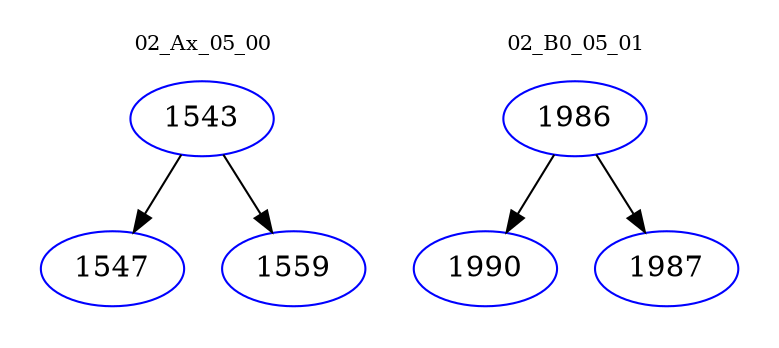 digraph{
subgraph cluster_0 {
color = white
label = "02_Ax_05_00";
fontsize=10;
T0_1543 [label="1543", color="blue"]
T0_1543 -> T0_1547 [color="black"]
T0_1547 [label="1547", color="blue"]
T0_1543 -> T0_1559 [color="black"]
T0_1559 [label="1559", color="blue"]
}
subgraph cluster_1 {
color = white
label = "02_B0_05_01";
fontsize=10;
T1_1986 [label="1986", color="blue"]
T1_1986 -> T1_1990 [color="black"]
T1_1990 [label="1990", color="blue"]
T1_1986 -> T1_1987 [color="black"]
T1_1987 [label="1987", color="blue"]
}
}
